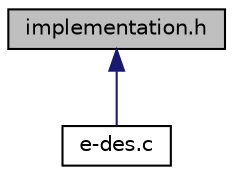 digraph "implementation.h"
{
 // LATEX_PDF_SIZE
  edge [fontname="Helvetica",fontsize="10",labelfontname="Helvetica",labelfontsize="10"];
  node [fontname="Helvetica",fontsize="10",shape=record];
  Node1 [label="implementation.h",height=0.2,width=0.4,color="black", fillcolor="grey75", style="filled", fontcolor="black",tooltip="Implementation of the e-des and des-ecb modes."];
  Node1 -> Node2 [dir="back",color="midnightblue",fontsize="10",style="solid",fontname="Helvetica"];
  Node2 [label="e-des.c",height=0.2,width=0.4,color="black", fillcolor="white", style="filled",URL="$e-des_8c.html",tooltip="Implementation of the e-des and des-ecb modes."];
}
